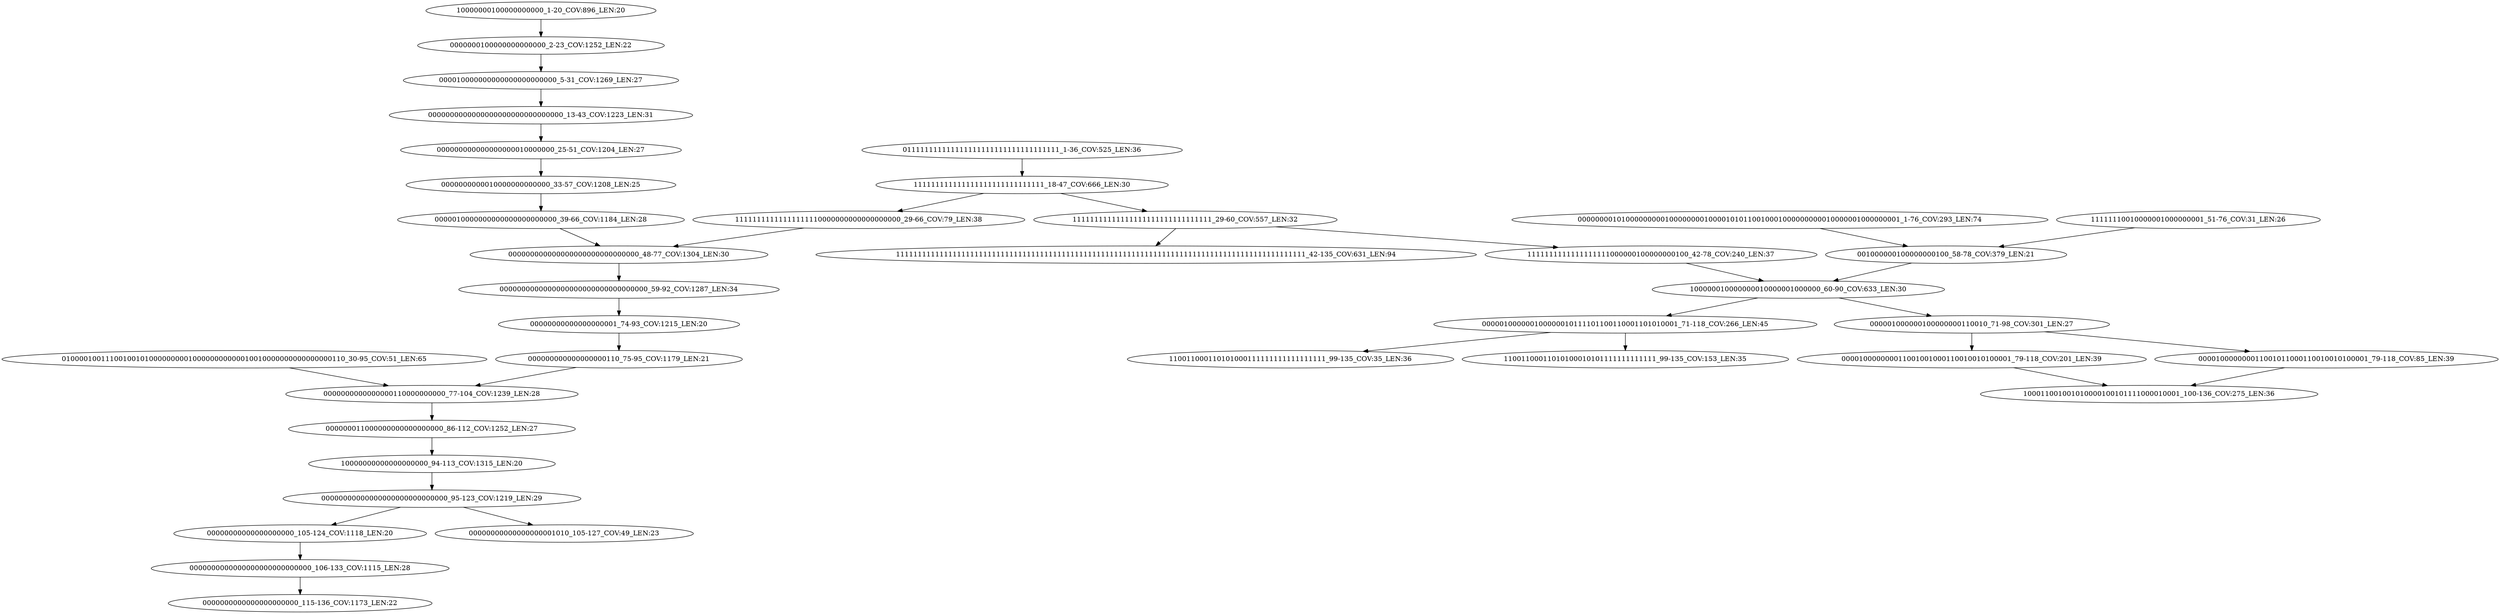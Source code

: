 digraph G {
    "000000000000000000010000000_25-51_COV:1204_LEN:27" -> "0000000000010000000000000_33-57_COV:1208_LEN:25";
    "0000000000000000110000000000_77-104_COV:1239_LEN:28" -> "000000011000000000000000000_86-112_COV:1252_LEN:27";
    "01000010011100100101000000000100000000000010010000000000000000110_30-95_COV:51_LEN:65" -> "0000000000000000110000000000_77-104_COV:1239_LEN:28";
    "100000010000000010000001000000_60-90_COV:633_LEN:30" -> "000001000000100000010111101100110001101010001_71-118_COV:266_LEN:45";
    "100000010000000010000001000000_60-90_COV:633_LEN:30" -> "000001000000100000000110010_71-98_COV:301_LEN:27";
    "00000000101000000000100000000100001010110010001000000000010000001000000001_1-76_COV:293_LEN:74" -> "001000000100000000100_58-78_COV:379_LEN:21";
    "10000000000000000000_94-113_COV:1315_LEN:20" -> "00000000000000000000000000000_95-123_COV:1219_LEN:29";
    "11111110010000001000000001_51-76_COV:31_LEN:26" -> "001000000100000000100_58-78_COV:379_LEN:21";
    "0000000000010000000000000_33-57_COV:1208_LEN:25" -> "0000010000000000000000000000_39-66_COV:1184_LEN:28";
    "000010000000011001001000110010010100001_79-118_COV:201_LEN:39" -> "100011001001010000100101111000010001_100-136_COV:275_LEN:36";
    "0000010000000000000000000000_39-66_COV:1184_LEN:28" -> "000000000000000000000000000000_48-77_COV:1304_LEN:30";
    "11111111111111111111111111111111_29-60_COV:557_LEN:32" -> "1111111111111111111111111111111111111111111111111111111111111111111111111111111111111111111111_42-135_COV:631_LEN:94";
    "11111111111111111111111111111111_29-60_COV:557_LEN:32" -> "1111111111111111111000000100000000100_42-78_COV:240_LEN:37";
    "000000000000000000110_75-95_COV:1179_LEN:21" -> "0000000000000000110000000000_77-104_COV:1239_LEN:28";
    "0000000000000000000000000000000000_59-92_COV:1287_LEN:34" -> "00000000000000000001_74-93_COV:1215_LEN:20";
    "00000000000000000000000000000_95-123_COV:1219_LEN:29" -> "00000000000000000000_105-124_COV:1118_LEN:20";
    "00000000000000000000000000000_95-123_COV:1219_LEN:29" -> "00000000000000000001010_105-127_COV:49_LEN:23";
    "0000000000000000000000000000_106-133_COV:1115_LEN:28" -> "0000000000000000000000_115-136_COV:1173_LEN:22";
    "1111111111111111111000000100000000100_42-78_COV:240_LEN:37" -> "100000010000000010000001000000_60-90_COV:633_LEN:30";
    "111111111111111111111111111111_18-47_COV:666_LEN:30" -> "11111111111111111111111111111111_29-60_COV:557_LEN:32";
    "111111111111111111111111111111_18-47_COV:666_LEN:30" -> "11111111111111111110000000000000000000_29-66_COV:79_LEN:38";
    "11111111111111111110000000000000000000_29-66_COV:79_LEN:38" -> "000000000000000000000000000000_48-77_COV:1304_LEN:30";
    "10000000100000000000_1-20_COV:896_LEN:20" -> "0000000100000000000000_2-23_COV:1252_LEN:22";
    "0000000100000000000000_2-23_COV:1252_LEN:22" -> "000010000000000000000000000_5-31_COV:1269_LEN:27";
    "000010000000000000000000000_5-31_COV:1269_LEN:27" -> "0000000000000000000000000000000_13-43_COV:1223_LEN:31";
    "00000000000000000001_74-93_COV:1215_LEN:20" -> "000000000000000000110_75-95_COV:1179_LEN:21";
    "011111111111111111111111111111111111_1-36_COV:525_LEN:36" -> "111111111111111111111111111111_18-47_COV:666_LEN:30";
    "000010000000011001011000110010010100001_79-118_COV:85_LEN:39" -> "100011001001010000100101111000010001_100-136_COV:275_LEN:36";
    "000000000000000000000000000000_48-77_COV:1304_LEN:30" -> "0000000000000000000000000000000000_59-92_COV:1287_LEN:34";
    "000000011000000000000000000_86-112_COV:1252_LEN:27" -> "10000000000000000000_94-113_COV:1315_LEN:20";
    "00000000000000000000_105-124_COV:1118_LEN:20" -> "0000000000000000000000000000_106-133_COV:1115_LEN:28";
    "000001000000100000010111101100110001101010001_71-118_COV:266_LEN:45" -> "110011000110101000111111111111111111_99-135_COV:35_LEN:36";
    "000001000000100000010111101100110001101010001_71-118_COV:266_LEN:45" -> "11001100011010100010101111111111111_99-135_COV:153_LEN:35";
    "000001000000100000000110010_71-98_COV:301_LEN:27" -> "000010000000011001001000110010010100001_79-118_COV:201_LEN:39";
    "000001000000100000000110010_71-98_COV:301_LEN:27" -> "000010000000011001011000110010010100001_79-118_COV:85_LEN:39";
    "0000000000000000000000000000000_13-43_COV:1223_LEN:31" -> "000000000000000000010000000_25-51_COV:1204_LEN:27";
    "001000000100000000100_58-78_COV:379_LEN:21" -> "100000010000000010000001000000_60-90_COV:633_LEN:30";
}
